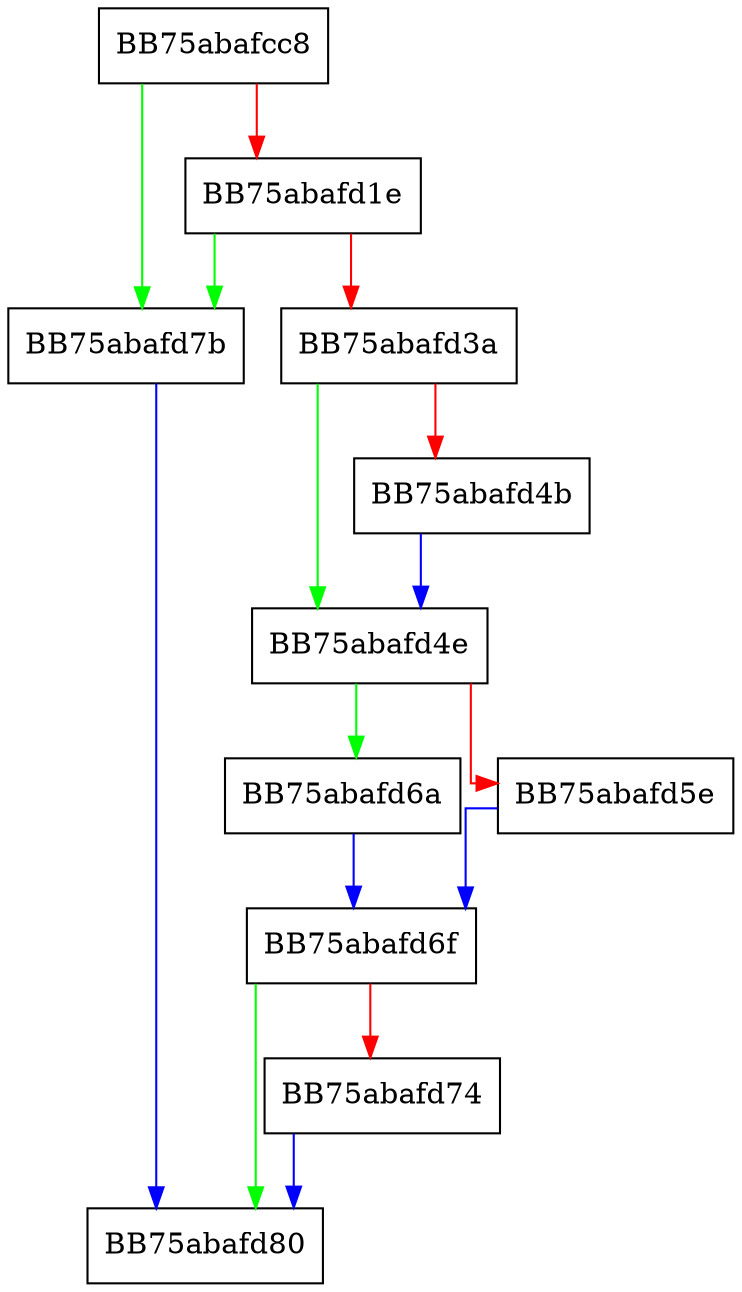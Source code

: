 digraph GetAttributeValue {
  node [shape="box"];
  graph [splines=ortho];
  BB75abafcc8 -> BB75abafd7b [color="green"];
  BB75abafcc8 -> BB75abafd1e [color="red"];
  BB75abafd1e -> BB75abafd7b [color="green"];
  BB75abafd1e -> BB75abafd3a [color="red"];
  BB75abafd3a -> BB75abafd4e [color="green"];
  BB75abafd3a -> BB75abafd4b [color="red"];
  BB75abafd4b -> BB75abafd4e [color="blue"];
  BB75abafd4e -> BB75abafd6a [color="green"];
  BB75abafd4e -> BB75abafd5e [color="red"];
  BB75abafd5e -> BB75abafd6f [color="blue"];
  BB75abafd6a -> BB75abafd6f [color="blue"];
  BB75abafd6f -> BB75abafd80 [color="green"];
  BB75abafd6f -> BB75abafd74 [color="red"];
  BB75abafd74 -> BB75abafd80 [color="blue"];
  BB75abafd7b -> BB75abafd80 [color="blue"];
}